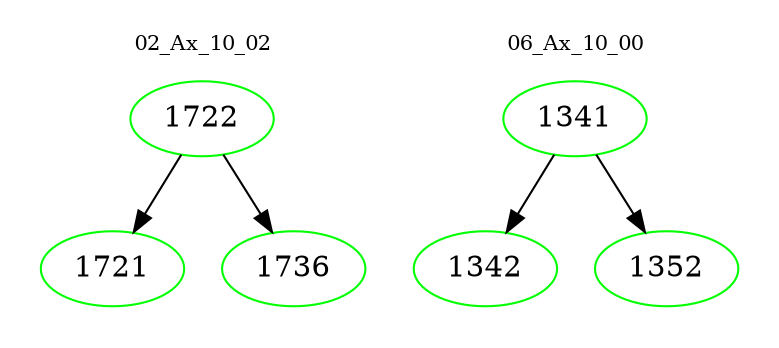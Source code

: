 digraph{
subgraph cluster_0 {
color = white
label = "02_Ax_10_02";
fontsize=10;
T0_1722 [label="1722", color="green"]
T0_1722 -> T0_1721 [color="black"]
T0_1721 [label="1721", color="green"]
T0_1722 -> T0_1736 [color="black"]
T0_1736 [label="1736", color="green"]
}
subgraph cluster_1 {
color = white
label = "06_Ax_10_00";
fontsize=10;
T1_1341 [label="1341", color="green"]
T1_1341 -> T1_1342 [color="black"]
T1_1342 [label="1342", color="green"]
T1_1341 -> T1_1352 [color="black"]
T1_1352 [label="1352", color="green"]
}
}
